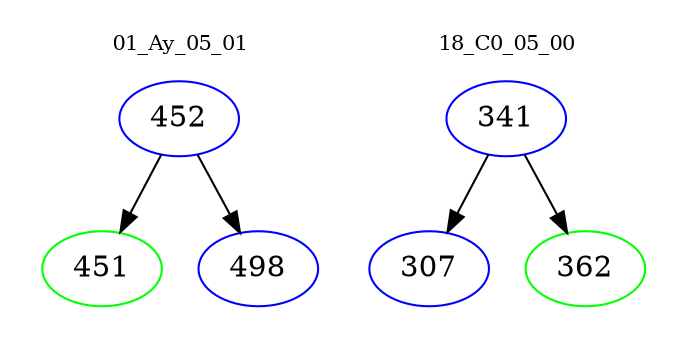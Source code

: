 digraph{
subgraph cluster_0 {
color = white
label = "01_Ay_05_01";
fontsize=10;
T0_452 [label="452", color="blue"]
T0_452 -> T0_451 [color="black"]
T0_451 [label="451", color="green"]
T0_452 -> T0_498 [color="black"]
T0_498 [label="498", color="blue"]
}
subgraph cluster_1 {
color = white
label = "18_C0_05_00";
fontsize=10;
T1_341 [label="341", color="blue"]
T1_341 -> T1_307 [color="black"]
T1_307 [label="307", color="blue"]
T1_341 -> T1_362 [color="black"]
T1_362 [label="362", color="green"]
}
}

